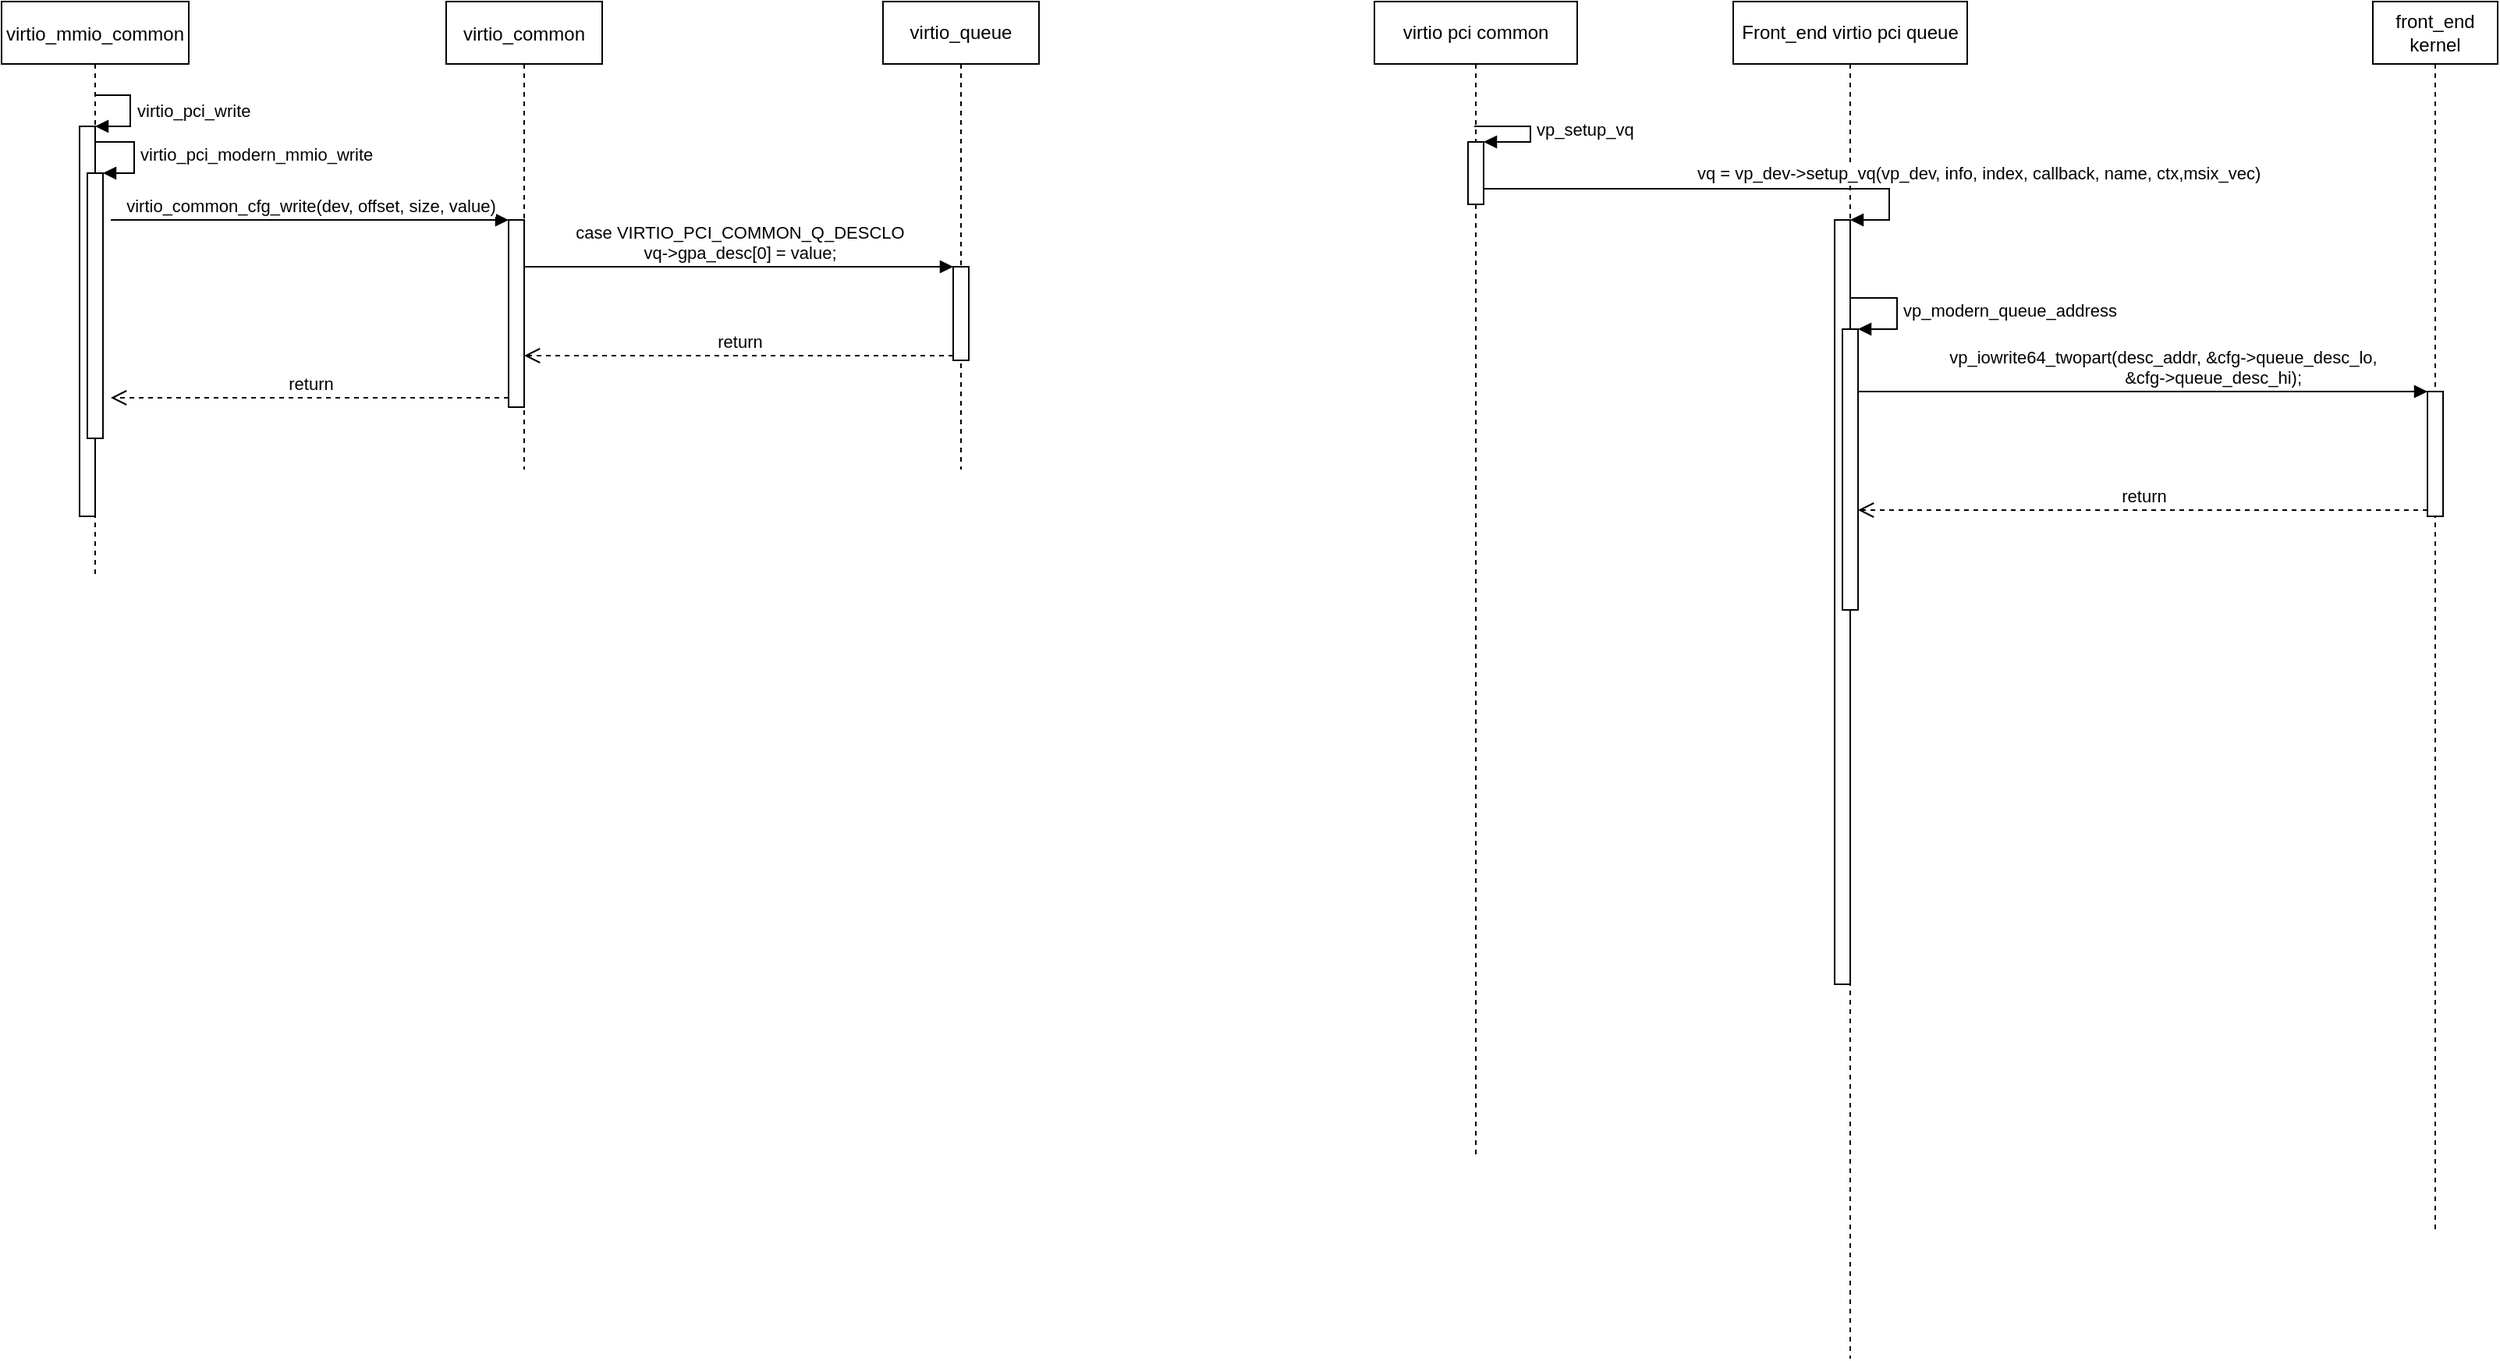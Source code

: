 <mxfile version="16.1.4" type="github">
  <diagram id="kgpKYQtTHZ0yAKxKKP6v" name="Page-1">
    <mxGraphModel dx="629" dy="378" grid="1" gridSize="10" guides="1" tooltips="1" connect="1" arrows="1" fold="1" page="1" pageScale="1" pageWidth="850" pageHeight="1100" math="0" shadow="0">
      <root>
        <mxCell id="0" />
        <mxCell id="1" parent="0" />
        <mxCell id="3nuBFxr9cyL0pnOWT2aG-1" value="virtio_mmio_common" style="shape=umlLifeline;perimeter=lifelinePerimeter;container=1;collapsible=0;recursiveResize=0;rounded=0;shadow=0;strokeWidth=1;" parent="1" vertex="1">
          <mxGeometry x="450" y="60" width="120" height="370" as="geometry" />
        </mxCell>
        <mxCell id="LLcaO39JCTmdAwM17012-8" value="virtio_pci_modern_mmio_write" style="edgeStyle=orthogonalEdgeStyle;html=1;align=left;spacingLeft=2;endArrow=block;rounded=0;entryX=1;entryY=0;" edge="1" target="LLcaO39JCTmdAwM17012-7" parent="3nuBFxr9cyL0pnOWT2aG-1">
          <mxGeometry relative="1" as="geometry">
            <mxPoint x="60" y="90" as="sourcePoint" />
            <Array as="points">
              <mxPoint x="85" y="90" />
            </Array>
          </mxGeometry>
        </mxCell>
        <mxCell id="LLcaO39JCTmdAwM17012-35" value="" style="html=1;points=[];perimeter=orthogonalPerimeter;" vertex="1" parent="3nuBFxr9cyL0pnOWT2aG-1">
          <mxGeometry x="50" y="80" width="10" height="250" as="geometry" />
        </mxCell>
        <mxCell id="LLcaO39JCTmdAwM17012-36" value="virtio_pci_write" style="edgeStyle=orthogonalEdgeStyle;html=1;align=left;spacingLeft=2;endArrow=block;rounded=0;entryX=1;entryY=0;" edge="1" target="LLcaO39JCTmdAwM17012-35" parent="3nuBFxr9cyL0pnOWT2aG-1">
          <mxGeometry relative="1" as="geometry">
            <mxPoint x="60" y="60" as="sourcePoint" />
            <Array as="points">
              <mxPoint x="82.5" y="60" />
            </Array>
          </mxGeometry>
        </mxCell>
        <mxCell id="LLcaO39JCTmdAwM17012-7" value="" style="html=1;points=[];perimeter=orthogonalPerimeter;" vertex="1" parent="3nuBFxr9cyL0pnOWT2aG-1">
          <mxGeometry x="55" y="110" width="10" height="170" as="geometry" />
        </mxCell>
        <mxCell id="3nuBFxr9cyL0pnOWT2aG-5" value="virtio_common" style="shape=umlLifeline;perimeter=lifelinePerimeter;container=1;collapsible=0;recursiveResize=0;rounded=0;shadow=0;strokeWidth=1;" parent="1" vertex="1">
          <mxGeometry x="735" y="60" width="100" height="300" as="geometry" />
        </mxCell>
        <mxCell id="LLcaO39JCTmdAwM17012-9" value="" style="html=1;points=[];perimeter=orthogonalPerimeter;" vertex="1" parent="3nuBFxr9cyL0pnOWT2aG-5">
          <mxGeometry x="40" y="140" width="10" height="120" as="geometry" />
        </mxCell>
        <mxCell id="LLcaO39JCTmdAwM17012-10" value="virtio_common_cfg_write(dev, offset, size, value)" style="html=1;verticalAlign=bottom;endArrow=block;entryX=0;entryY=0;rounded=0;" edge="1" target="LLcaO39JCTmdAwM17012-9" parent="1">
          <mxGeometry relative="1" as="geometry">
            <mxPoint x="520" y="200" as="sourcePoint" />
          </mxGeometry>
        </mxCell>
        <mxCell id="LLcaO39JCTmdAwM17012-11" value="return" style="html=1;verticalAlign=bottom;endArrow=open;dashed=1;endSize=8;exitX=0;exitY=0.95;rounded=0;" edge="1" source="LLcaO39JCTmdAwM17012-9" parent="1">
          <mxGeometry relative="1" as="geometry">
            <mxPoint x="520" y="314" as="targetPoint" />
          </mxGeometry>
        </mxCell>
        <mxCell id="LLcaO39JCTmdAwM17012-13" value="virtio_queue" style="shape=umlLifeline;perimeter=lifelinePerimeter;whiteSpace=wrap;html=1;container=1;collapsible=0;recursiveResize=0;outlineConnect=0;" vertex="1" parent="1">
          <mxGeometry x="1015" y="60" width="100" height="300" as="geometry" />
        </mxCell>
        <mxCell id="LLcaO39JCTmdAwM17012-14" value="" style="html=1;points=[];perimeter=orthogonalPerimeter;" vertex="1" parent="LLcaO39JCTmdAwM17012-13">
          <mxGeometry x="45" y="170" width="10" height="60" as="geometry" />
        </mxCell>
        <mxCell id="LLcaO39JCTmdAwM17012-15" value="case VIRTIO_PCI_COMMON_Q_DESCLO&lt;br&gt;&lt;span style=&quot;font-size: 11px&quot;&gt;vq-&amp;gt;gpa_desc[0] = value;&lt;/span&gt;" style="html=1;verticalAlign=bottom;endArrow=block;entryX=0;entryY=0;rounded=0;" edge="1" target="LLcaO39JCTmdAwM17012-14" parent="1" source="3nuBFxr9cyL0pnOWT2aG-5">
          <mxGeometry relative="1" as="geometry">
            <mxPoint x="930" y="210" as="sourcePoint" />
          </mxGeometry>
        </mxCell>
        <mxCell id="LLcaO39JCTmdAwM17012-16" value="return" style="html=1;verticalAlign=bottom;endArrow=open;dashed=1;endSize=8;exitX=0;exitY=0.95;rounded=0;" edge="1" source="LLcaO39JCTmdAwM17012-14" parent="1" target="3nuBFxr9cyL0pnOWT2aG-5">
          <mxGeometry relative="1" as="geometry">
            <mxPoint x="930" y="286" as="targetPoint" />
          </mxGeometry>
        </mxCell>
        <mxCell id="LLcaO39JCTmdAwM17012-17" value="Front_end virtio pci queue" style="shape=umlLifeline;perimeter=lifelinePerimeter;whiteSpace=wrap;html=1;container=1;collapsible=0;recursiveResize=0;outlineConnect=0;" vertex="1" parent="1">
          <mxGeometry x="1560" y="60" width="150" height="870" as="geometry" />
        </mxCell>
        <mxCell id="LLcaO39JCTmdAwM17012-20" value="" style="html=1;points=[];perimeter=orthogonalPerimeter;" vertex="1" parent="LLcaO39JCTmdAwM17012-17">
          <mxGeometry x="65" y="140" width="10" height="490" as="geometry" />
        </mxCell>
        <mxCell id="LLcaO39JCTmdAwM17012-22" value="" style="html=1;points=[];perimeter=orthogonalPerimeter;" vertex="1" parent="LLcaO39JCTmdAwM17012-17">
          <mxGeometry x="70" y="210" width="10" height="180" as="geometry" />
        </mxCell>
        <mxCell id="LLcaO39JCTmdAwM17012-23" value="vp_modern_queue_address" style="edgeStyle=orthogonalEdgeStyle;html=1;align=left;spacingLeft=2;endArrow=block;rounded=0;entryX=1;entryY=0;" edge="1" target="LLcaO39JCTmdAwM17012-22" parent="LLcaO39JCTmdAwM17012-17">
          <mxGeometry relative="1" as="geometry">
            <mxPoint x="75" y="190" as="sourcePoint" />
            <Array as="points">
              <mxPoint x="105" y="190" />
            </Array>
          </mxGeometry>
        </mxCell>
        <mxCell id="LLcaO39JCTmdAwM17012-24" value="front_end kernel" style="shape=umlLifeline;perimeter=lifelinePerimeter;whiteSpace=wrap;html=1;container=1;collapsible=0;recursiveResize=0;outlineConnect=0;" vertex="1" parent="1">
          <mxGeometry x="1970" y="60" width="80" height="790" as="geometry" />
        </mxCell>
        <mxCell id="LLcaO39JCTmdAwM17012-25" value="" style="html=1;points=[];perimeter=orthogonalPerimeter;" vertex="1" parent="LLcaO39JCTmdAwM17012-24">
          <mxGeometry x="35" y="250" width="10" height="80" as="geometry" />
        </mxCell>
        <mxCell id="LLcaO39JCTmdAwM17012-26" value="&lt;div&gt;&lt;span style=&quot;font-size: 11px&quot;&gt;&amp;nbsp; &amp;nbsp; &amp;nbsp; &amp;nbsp; vp_iowrite64_twopart(desc_addr, &amp;amp;cfg-&amp;gt;queue_desc_lo,&lt;/span&gt;&lt;/div&gt;&lt;div&gt;&lt;span style=&quot;font-size: 11px&quot;&gt;&amp;nbsp; &amp;nbsp; &amp;nbsp; &amp;nbsp; &amp;nbsp; &amp;nbsp; &amp;nbsp; &amp;nbsp; &amp;nbsp; &amp;nbsp; &amp;nbsp; &amp;nbsp; &amp;nbsp; &amp;nbsp; &amp;nbsp;&amp;amp;cfg-&amp;gt;queue_desc_hi);&lt;/span&gt;&lt;/div&gt;" style="html=1;verticalAlign=bottom;endArrow=block;entryX=0;entryY=0;rounded=0;" edge="1" target="LLcaO39JCTmdAwM17012-25" parent="1">
          <mxGeometry relative="1" as="geometry">
            <mxPoint x="1640" y="310" as="sourcePoint" />
          </mxGeometry>
        </mxCell>
        <mxCell id="LLcaO39JCTmdAwM17012-27" value="return" style="html=1;verticalAlign=bottom;endArrow=open;dashed=1;endSize=8;exitX=0;exitY=0.95;rounded=0;" edge="1" source="LLcaO39JCTmdAwM17012-25" parent="1">
          <mxGeometry relative="1" as="geometry">
            <mxPoint x="1640" y="386" as="targetPoint" />
          </mxGeometry>
        </mxCell>
        <mxCell id="LLcaO39JCTmdAwM17012-28" value="virtio pci common" style="shape=umlLifeline;perimeter=lifelinePerimeter;whiteSpace=wrap;html=1;container=1;collapsible=0;recursiveResize=0;outlineConnect=0;" vertex="1" parent="1">
          <mxGeometry x="1330" y="60" width="130" height="740" as="geometry" />
        </mxCell>
        <mxCell id="LLcaO39JCTmdAwM17012-31" value="" style="html=1;points=[];perimeter=orthogonalPerimeter;" vertex="1" parent="LLcaO39JCTmdAwM17012-28">
          <mxGeometry x="60" y="90" width="10" height="40" as="geometry" />
        </mxCell>
        <mxCell id="LLcaO39JCTmdAwM17012-32" value="vp_setup_vq" style="edgeStyle=orthogonalEdgeStyle;html=1;align=left;spacingLeft=2;endArrow=block;rounded=0;entryX=1;entryY=0;" edge="1" target="LLcaO39JCTmdAwM17012-31" parent="LLcaO39JCTmdAwM17012-28">
          <mxGeometry relative="1" as="geometry">
            <mxPoint x="64" y="80" as="sourcePoint" />
            <Array as="points">
              <mxPoint x="100" y="80" />
              <mxPoint x="100" y="90" />
            </Array>
          </mxGeometry>
        </mxCell>
        <mxCell id="LLcaO39JCTmdAwM17012-21" value="vq = vp_dev-&amp;gt;setup_vq(vp_dev, info, index, callback, name, ctx,msix_vec)" style="edgeStyle=orthogonalEdgeStyle;html=1;align=left;spacingLeft=2;endArrow=block;rounded=0;entryX=1;entryY=0;" edge="1" target="LLcaO39JCTmdAwM17012-20" parent="1">
          <mxGeometry x="-0.129" y="10" relative="1" as="geometry">
            <mxPoint x="1400" y="180" as="sourcePoint" />
            <Array as="points">
              <mxPoint x="1660" y="180" />
              <mxPoint x="1660" y="200" />
            </Array>
            <mxPoint as="offset" />
          </mxGeometry>
        </mxCell>
      </root>
    </mxGraphModel>
  </diagram>
</mxfile>
